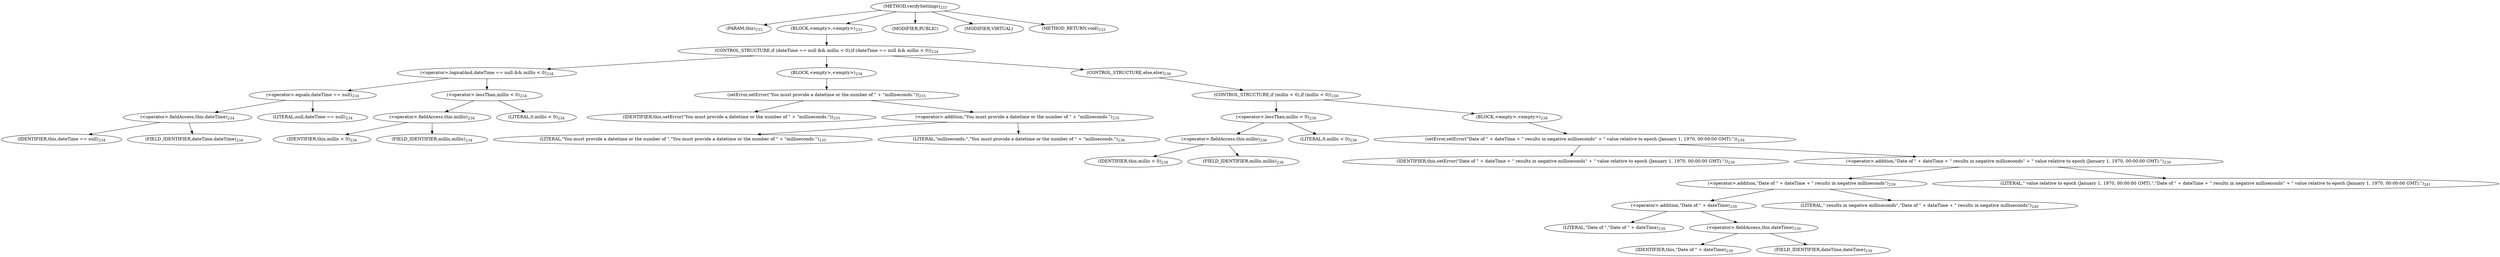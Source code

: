 digraph "verifySettings" {  
"438" [label = <(METHOD,verifySettings)<SUB>233</SUB>> ]
"30" [label = <(PARAM,this)<SUB>233</SUB>> ]
"439" [label = <(BLOCK,&lt;empty&gt;,&lt;empty&gt;)<SUB>233</SUB>> ]
"440" [label = <(CONTROL_STRUCTURE,if (dateTime == null &amp;&amp; millis &lt; 0),if (dateTime == null &amp;&amp; millis &lt; 0))<SUB>234</SUB>> ]
"441" [label = <(&lt;operator&gt;.logicalAnd,dateTime == null &amp;&amp; millis &lt; 0)<SUB>234</SUB>> ]
"442" [label = <(&lt;operator&gt;.equals,dateTime == null)<SUB>234</SUB>> ]
"443" [label = <(&lt;operator&gt;.fieldAccess,this.dateTime)<SUB>234</SUB>> ]
"444" [label = <(IDENTIFIER,this,dateTime == null)<SUB>234</SUB>> ]
"445" [label = <(FIELD_IDENTIFIER,dateTime,dateTime)<SUB>234</SUB>> ]
"446" [label = <(LITERAL,null,dateTime == null)<SUB>234</SUB>> ]
"447" [label = <(&lt;operator&gt;.lessThan,millis &lt; 0)<SUB>234</SUB>> ]
"448" [label = <(&lt;operator&gt;.fieldAccess,this.millis)<SUB>234</SUB>> ]
"449" [label = <(IDENTIFIER,this,millis &lt; 0)<SUB>234</SUB>> ]
"450" [label = <(FIELD_IDENTIFIER,millis,millis)<SUB>234</SUB>> ]
"451" [label = <(LITERAL,0,millis &lt; 0)<SUB>234</SUB>> ]
"452" [label = <(BLOCK,&lt;empty&gt;,&lt;empty&gt;)<SUB>234</SUB>> ]
"453" [label = <(setError,setError(&quot;You must provide a datetime or the number of &quot; + &quot;milliseconds.&quot;))<SUB>235</SUB>> ]
"29" [label = <(IDENTIFIER,this,setError(&quot;You must provide a datetime or the number of &quot; + &quot;milliseconds.&quot;))<SUB>235</SUB>> ]
"454" [label = <(&lt;operator&gt;.addition,&quot;You must provide a datetime or the number of &quot; + &quot;milliseconds.&quot;)<SUB>235</SUB>> ]
"455" [label = <(LITERAL,&quot;You must provide a datetime or the number of &quot;,&quot;You must provide a datetime or the number of &quot; + &quot;milliseconds.&quot;)<SUB>235</SUB>> ]
"456" [label = <(LITERAL,&quot;milliseconds.&quot;,&quot;You must provide a datetime or the number of &quot; + &quot;milliseconds.&quot;)<SUB>236</SUB>> ]
"457" [label = <(CONTROL_STRUCTURE,else,else)<SUB>238</SUB>> ]
"458" [label = <(CONTROL_STRUCTURE,if (millis &lt; 0),if (millis &lt; 0))<SUB>238</SUB>> ]
"459" [label = <(&lt;operator&gt;.lessThan,millis &lt; 0)<SUB>238</SUB>> ]
"460" [label = <(&lt;operator&gt;.fieldAccess,this.millis)<SUB>238</SUB>> ]
"461" [label = <(IDENTIFIER,this,millis &lt; 0)<SUB>238</SUB>> ]
"462" [label = <(FIELD_IDENTIFIER,millis,millis)<SUB>238</SUB>> ]
"463" [label = <(LITERAL,0,millis &lt; 0)<SUB>238</SUB>> ]
"464" [label = <(BLOCK,&lt;empty&gt;,&lt;empty&gt;)<SUB>238</SUB>> ]
"465" [label = <(setError,setError(&quot;Date of &quot; + dateTime + &quot; results in negative milliseconds&quot; + &quot; value relative to epoch (January 1, 1970, 00:00:00 GMT).&quot;))<SUB>239</SUB>> ]
"31" [label = <(IDENTIFIER,this,setError(&quot;Date of &quot; + dateTime + &quot; results in negative milliseconds&quot; + &quot; value relative to epoch (January 1, 1970, 00:00:00 GMT).&quot;))<SUB>239</SUB>> ]
"466" [label = <(&lt;operator&gt;.addition,&quot;Date of &quot; + dateTime + &quot; results in negative milliseconds&quot; + &quot; value relative to epoch (January 1, 1970, 00:00:00 GMT).&quot;)<SUB>239</SUB>> ]
"467" [label = <(&lt;operator&gt;.addition,&quot;Date of &quot; + dateTime + &quot; results in negative milliseconds&quot;)<SUB>239</SUB>> ]
"468" [label = <(&lt;operator&gt;.addition,&quot;Date of &quot; + dateTime)<SUB>239</SUB>> ]
"469" [label = <(LITERAL,&quot;Date of &quot;,&quot;Date of &quot; + dateTime)<SUB>239</SUB>> ]
"470" [label = <(&lt;operator&gt;.fieldAccess,this.dateTime)<SUB>239</SUB>> ]
"471" [label = <(IDENTIFIER,this,&quot;Date of &quot; + dateTime)<SUB>239</SUB>> ]
"472" [label = <(FIELD_IDENTIFIER,dateTime,dateTime)<SUB>239</SUB>> ]
"473" [label = <(LITERAL,&quot; results in negative milliseconds&quot;,&quot;Date of &quot; + dateTime + &quot; results in negative milliseconds&quot;)<SUB>240</SUB>> ]
"474" [label = <(LITERAL,&quot; value relative to epoch (January 1, 1970, 00:00:00 GMT).&quot;,&quot;Date of &quot; + dateTime + &quot; results in negative milliseconds&quot; + &quot; value relative to epoch (January 1, 1970, 00:00:00 GMT).&quot;)<SUB>241</SUB>> ]
"475" [label = <(MODIFIER,PUBLIC)> ]
"476" [label = <(MODIFIER,VIRTUAL)> ]
"477" [label = <(METHOD_RETURN,void)<SUB>233</SUB>> ]
  "438" -> "30" 
  "438" -> "439" 
  "438" -> "475" 
  "438" -> "476" 
  "438" -> "477" 
  "439" -> "440" 
  "440" -> "441" 
  "440" -> "452" 
  "440" -> "457" 
  "441" -> "442" 
  "441" -> "447" 
  "442" -> "443" 
  "442" -> "446" 
  "443" -> "444" 
  "443" -> "445" 
  "447" -> "448" 
  "447" -> "451" 
  "448" -> "449" 
  "448" -> "450" 
  "452" -> "453" 
  "453" -> "29" 
  "453" -> "454" 
  "454" -> "455" 
  "454" -> "456" 
  "457" -> "458" 
  "458" -> "459" 
  "458" -> "464" 
  "459" -> "460" 
  "459" -> "463" 
  "460" -> "461" 
  "460" -> "462" 
  "464" -> "465" 
  "465" -> "31" 
  "465" -> "466" 
  "466" -> "467" 
  "466" -> "474" 
  "467" -> "468" 
  "467" -> "473" 
  "468" -> "469" 
  "468" -> "470" 
  "470" -> "471" 
  "470" -> "472" 
}
